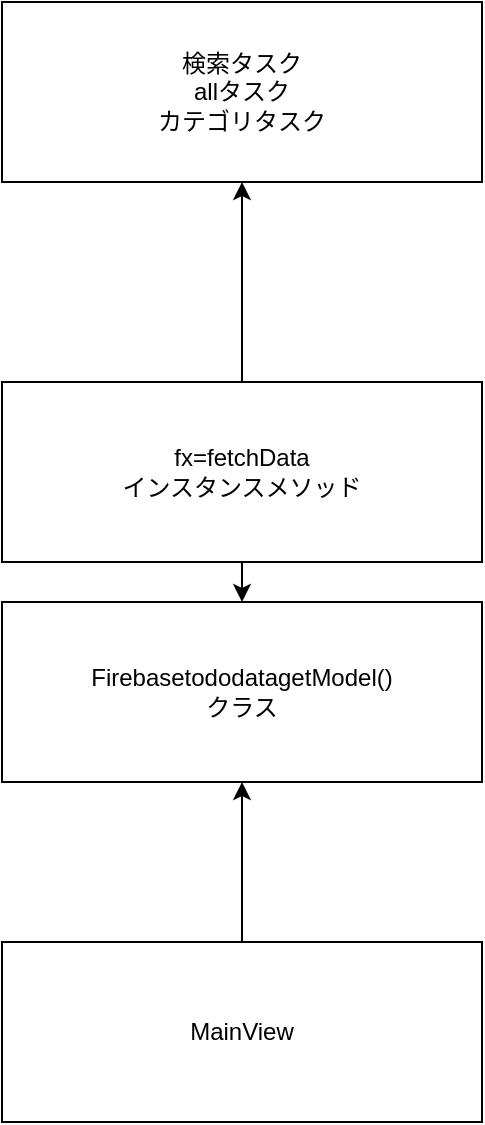 <mxfile>
    <diagram id="lpJFfkV3Rr-glyEgwyb4" name="ページ1">
        <mxGraphModel dx="906" dy="577" grid="1" gridSize="10" guides="1" tooltips="1" connect="1" arrows="1" fold="1" page="1" pageScale="1" pageWidth="827" pageHeight="1169" math="0" shadow="0">
            <root>
                <mxCell id="0"/>
                <mxCell id="1" parent="0"/>
                <mxCell id="2" value="検索タスク&lt;br&gt;allタスク&lt;br&gt;カテゴリタスク&lt;br&gt;" style="whiteSpace=wrap;html=1;" vertex="1" parent="1">
                    <mxGeometry x="190" y="170" width="240" height="90" as="geometry"/>
                </mxCell>
                <mxCell id="4" value="" style="edgeStyle=none;html=1;" edge="1" parent="1" source="3" target="2">
                    <mxGeometry relative="1" as="geometry"/>
                </mxCell>
                <mxCell id="8" value="" style="edgeStyle=none;html=1;" edge="1" parent="1" source="3" target="7">
                    <mxGeometry relative="1" as="geometry"/>
                </mxCell>
                <mxCell id="3" value="fx=fetchData&lt;br&gt;インスタンスメソッド" style="whiteSpace=wrap;html=1;" vertex="1" parent="1">
                    <mxGeometry x="190" y="360" width="240" height="90" as="geometry"/>
                </mxCell>
                <mxCell id="6" value="" style="edgeStyle=none;html=1;entryX=0.5;entryY=1;entryDx=0;entryDy=0;" edge="1" parent="1" source="5" target="7">
                    <mxGeometry relative="1" as="geometry">
                        <mxPoint x="300" y="580" as="targetPoint"/>
                    </mxGeometry>
                </mxCell>
                <mxCell id="5" value="MainView" style="whiteSpace=wrap;html=1;" vertex="1" parent="1">
                    <mxGeometry x="190" y="640" width="240" height="90" as="geometry"/>
                </mxCell>
                <mxCell id="7" value="FirebasetododatagetModel()&lt;br&gt;クラス" style="whiteSpace=wrap;html=1;" vertex="1" parent="1">
                    <mxGeometry x="190" y="470" width="240" height="90" as="geometry"/>
                </mxCell>
            </root>
        </mxGraphModel>
    </diagram>
</mxfile>
